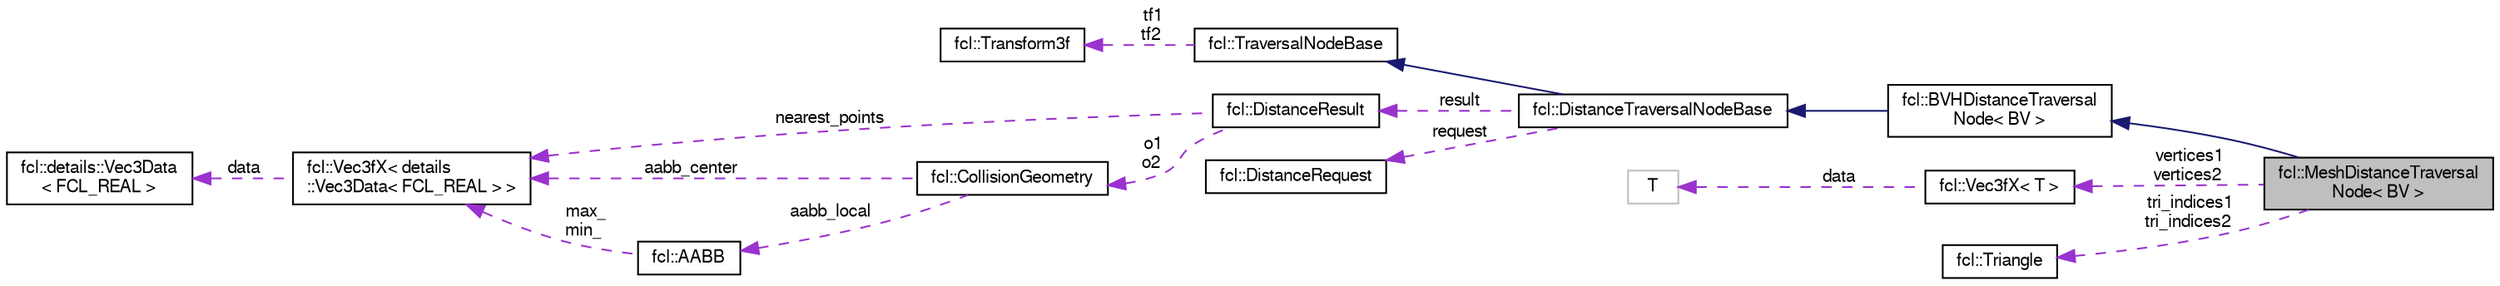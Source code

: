 digraph "fcl::MeshDistanceTraversalNode&lt; BV &gt;"
{
  edge [fontname="FreeSans",fontsize="10",labelfontname="FreeSans",labelfontsize="10"];
  node [fontname="FreeSans",fontsize="10",shape=record];
  rankdir="LR";
  Node1 [label="fcl::MeshDistanceTraversal\lNode\< BV \>",height=0.2,width=0.4,color="black", fillcolor="grey75", style="filled" fontcolor="black"];
  Node2 -> Node1 [dir="back",color="midnightblue",fontsize="10",style="solid",fontname="FreeSans"];
  Node2 [label="fcl::BVHDistanceTraversal\lNode\< BV \>",height=0.2,width=0.4,color="black", fillcolor="white", style="filled",URL="$a00016.html",tooltip="Traversal node for distance computation between BVH models. "];
  Node3 -> Node2 [dir="back",color="midnightblue",fontsize="10",style="solid",fontname="FreeSans"];
  Node3 [label="fcl::DistanceTraversalNodeBase",height=0.2,width=0.4,color="black", fillcolor="white", style="filled",URL="$a00046.html",tooltip="Node structure encoding the information required for distance traversal. "];
  Node4 -> Node3 [dir="back",color="midnightblue",fontsize="10",style="solid",fontname="FreeSans"];
  Node4 [label="fcl::TraversalNodeBase",height=0.2,width=0.4,color="black", fillcolor="white", style="filled",URL="$a00214.html",tooltip="Node structure encoding the information required for traversal. "];
  Node5 -> Node4 [dir="back",color="darkorchid3",fontsize="10",style="dashed",label=" tf1\ntf2" ,fontname="FreeSans"];
  Node5 [label="fcl::Transform3f",height=0.2,width=0.4,color="black", fillcolor="white", style="filled",URL="$a00212.html",tooltip="Simple transform class used locally by InterpMotion. "];
  Node6 -> Node3 [dir="back",color="darkorchid3",fontsize="10",style="dashed",label=" result" ,fontname="FreeSans"];
  Node6 [label="fcl::DistanceResult",height=0.2,width=0.4,color="black", fillcolor="white", style="filled",URL="$a00045.html",tooltip="distance result "];
  Node7 -> Node6 [dir="back",color="darkorchid3",fontsize="10",style="dashed",label=" nearest_points" ,fontname="FreeSans"];
  Node7 [label="fcl::Vec3fX\< details\l::Vec3Data\< FCL_REAL \> \>",height=0.2,width=0.4,color="black", fillcolor="white", style="filled",URL="$a00223.html"];
  Node8 -> Node7 [dir="back",color="darkorchid3",fontsize="10",style="dashed",label=" data" ,fontname="FreeSans"];
  Node8 [label="fcl::details::Vec3Data\l\< FCL_REAL \>",height=0.2,width=0.4,color="black", fillcolor="white", style="filled",URL="$a00222.html"];
  Node9 -> Node6 [dir="back",color="darkorchid3",fontsize="10",style="dashed",label=" o1\no2" ,fontname="FreeSans"];
  Node9 [label="fcl::CollisionGeometry",height=0.2,width=0.4,color="black", fillcolor="white", style="filled",URL="$a00028.html",tooltip="The geometry for the object for collision or distance computation. "];
  Node7 -> Node9 [dir="back",color="darkorchid3",fontsize="10",style="dashed",label=" aabb_center" ,fontname="FreeSans"];
  Node10 -> Node9 [dir="back",color="darkorchid3",fontsize="10",style="dashed",label=" aabb_local" ,fontname="FreeSans"];
  Node10 [label="fcl::AABB",height=0.2,width=0.4,color="black", fillcolor="white", style="filled",URL="$a00003.html",tooltip="A class describing the AABB collision structure, which is a box in 3D space determined by two diagona..."];
  Node7 -> Node10 [dir="back",color="darkorchid3",fontsize="10",style="dashed",label=" max_\nmin_" ,fontname="FreeSans"];
  Node11 -> Node3 [dir="back",color="darkorchid3",fontsize="10",style="dashed",label=" request" ,fontname="FreeSans"];
  Node11 [label="fcl::DistanceRequest",height=0.2,width=0.4,color="black", fillcolor="white", style="filled",URL="$a00044.html",tooltip="request to the distance computation "];
  Node12 -> Node1 [dir="back",color="darkorchid3",fontsize="10",style="dashed",label=" vertices1\nvertices2" ,fontname="FreeSans"];
  Node12 [label="fcl::Vec3fX\< T \>",height=0.2,width=0.4,color="black", fillcolor="white", style="filled",URL="$a00223.html",tooltip="Vector3 class wrapper. The core data is in the template parameter class. "];
  Node13 -> Node12 [dir="back",color="darkorchid3",fontsize="10",style="dashed",label=" data" ,fontname="FreeSans"];
  Node13 [label="T",height=0.2,width=0.4,color="grey75", fillcolor="white", style="filled"];
  Node14 -> Node1 [dir="back",color="darkorchid3",fontsize="10",style="dashed",label=" tri_indices1\ntri_indices2" ,fontname="FreeSans"];
  Node14 [label="fcl::Triangle",height=0.2,width=0.4,color="black", fillcolor="white", style="filled",URL="$a00215.html",tooltip="Triangle with 3 indices for points. "];
}
